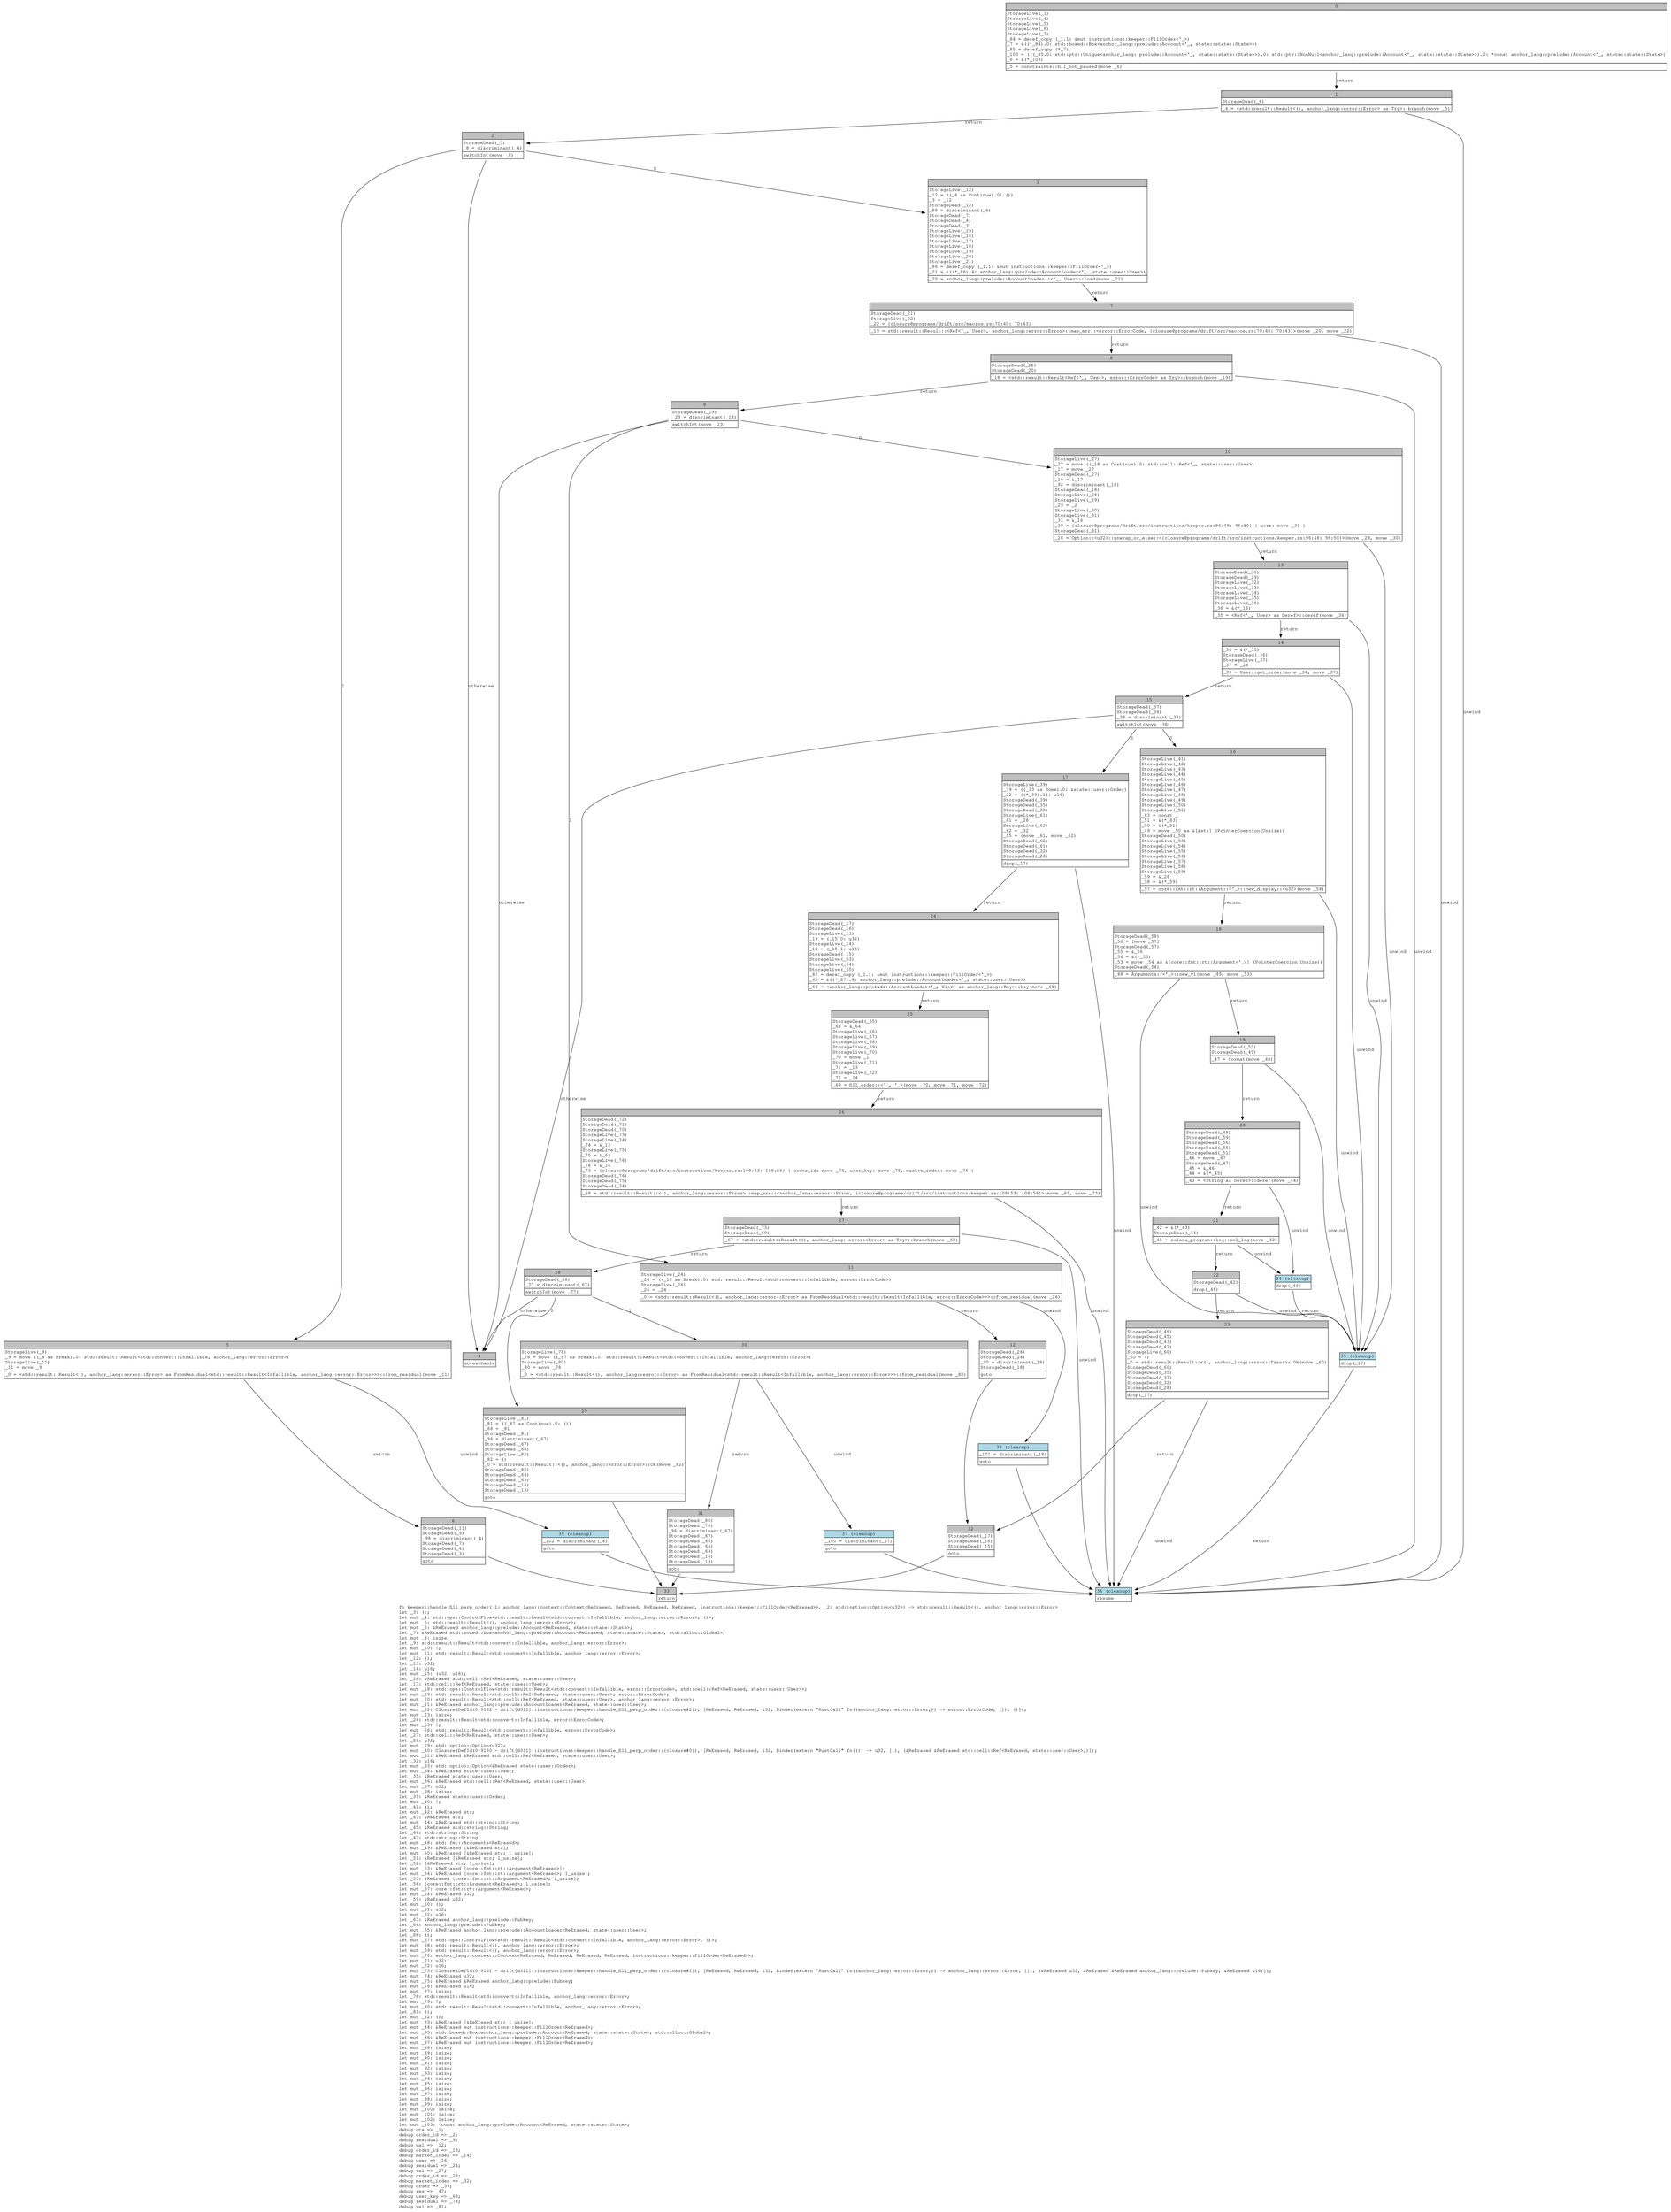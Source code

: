 digraph Mir_0_9157 {
    graph [fontname="Courier, monospace"];
    node [fontname="Courier, monospace"];
    edge [fontname="Courier, monospace"];
    label=<fn keeper::handle_fill_perp_order(_1: anchor_lang::context::Context&lt;ReErased, ReErased, ReErased, ReErased, instructions::keeper::FillOrder&lt;ReErased&gt;&gt;, _2: std::option::Option&lt;u32&gt;) -&gt; std::result::Result&lt;(), anchor_lang::error::Error&gt;<br align="left"/>let _3: ();<br align="left"/>let mut _4: std::ops::ControlFlow&lt;std::result::Result&lt;std::convert::Infallible, anchor_lang::error::Error&gt;, ()&gt;;<br align="left"/>let mut _5: std::result::Result&lt;(), anchor_lang::error::Error&gt;;<br align="left"/>let mut _6: &amp;ReErased anchor_lang::prelude::Account&lt;ReErased, state::state::State&gt;;<br align="left"/>let _7: &amp;ReErased std::boxed::Box&lt;anchor_lang::prelude::Account&lt;ReErased, state::state::State&gt;, std::alloc::Global&gt;;<br align="left"/>let mut _8: isize;<br align="left"/>let _9: std::result::Result&lt;std::convert::Infallible, anchor_lang::error::Error&gt;;<br align="left"/>let mut _10: !;<br align="left"/>let mut _11: std::result::Result&lt;std::convert::Infallible, anchor_lang::error::Error&gt;;<br align="left"/>let _12: ();<br align="left"/>let _13: u32;<br align="left"/>let _14: u16;<br align="left"/>let mut _15: (u32, u16);<br align="left"/>let _16: &amp;ReErased std::cell::Ref&lt;ReErased, state::user::User&gt;;<br align="left"/>let _17: std::cell::Ref&lt;ReErased, state::user::User&gt;;<br align="left"/>let mut _18: std::ops::ControlFlow&lt;std::result::Result&lt;std::convert::Infallible, error::ErrorCode&gt;, std::cell::Ref&lt;ReErased, state::user::User&gt;&gt;;<br align="left"/>let mut _19: std::result::Result&lt;std::cell::Ref&lt;ReErased, state::user::User&gt;, error::ErrorCode&gt;;<br align="left"/>let mut _20: std::result::Result&lt;std::cell::Ref&lt;ReErased, state::user::User&gt;, anchor_lang::error::Error&gt;;<br align="left"/>let mut _21: &amp;ReErased anchor_lang::prelude::AccountLoader&lt;ReErased, state::user::User&gt;;<br align="left"/>let mut _22: Closure(DefId(0:9162 ~ drift[d311]::instructions::keeper::handle_fill_perp_order::{closure#2}), [ReErased, ReErased, i32, Binder(extern &quot;RustCall&quot; fn((anchor_lang::error::Error,)) -&gt; error::ErrorCode, []), ()]);<br align="left"/>let mut _23: isize;<br align="left"/>let _24: std::result::Result&lt;std::convert::Infallible, error::ErrorCode&gt;;<br align="left"/>let mut _25: !;<br align="left"/>let mut _26: std::result::Result&lt;std::convert::Infallible, error::ErrorCode&gt;;<br align="left"/>let _27: std::cell::Ref&lt;ReErased, state::user::User&gt;;<br align="left"/>let _28: u32;<br align="left"/>let mut _29: std::option::Option&lt;u32&gt;;<br align="left"/>let mut _30: Closure(DefId(0:9160 ~ drift[d311]::instructions::keeper::handle_fill_perp_order::{closure#0}), [ReErased, ReErased, i32, Binder(extern &quot;RustCall&quot; fn(()) -&gt; u32, []), (&amp;ReErased &amp;ReErased std::cell::Ref&lt;ReErased, state::user::User&gt;,)]);<br align="left"/>let mut _31: &amp;ReErased &amp;ReErased std::cell::Ref&lt;ReErased, state::user::User&gt;;<br align="left"/>let _32: u16;<br align="left"/>let mut _33: std::option::Option&lt;&amp;ReErased state::user::Order&gt;;<br align="left"/>let mut _34: &amp;ReErased state::user::User;<br align="left"/>let _35: &amp;ReErased state::user::User;<br align="left"/>let mut _36: &amp;ReErased std::cell::Ref&lt;ReErased, state::user::User&gt;;<br align="left"/>let mut _37: u32;<br align="left"/>let mut _38: isize;<br align="left"/>let _39: &amp;ReErased state::user::Order;<br align="left"/>let mut _40: !;<br align="left"/>let _41: ();<br align="left"/>let mut _42: &amp;ReErased str;<br align="left"/>let _43: &amp;ReErased str;<br align="left"/>let mut _44: &amp;ReErased std::string::String;<br align="left"/>let _45: &amp;ReErased std::string::String;<br align="left"/>let _46: std::string::String;<br align="left"/>let _47: std::string::String;<br align="left"/>let mut _48: std::fmt::Arguments&lt;ReErased&gt;;<br align="left"/>let mut _49: &amp;ReErased [&amp;ReErased str];<br align="left"/>let mut _50: &amp;ReErased [&amp;ReErased str; 1_usize];<br align="left"/>let _51: &amp;ReErased [&amp;ReErased str; 1_usize];<br align="left"/>let _52: [&amp;ReErased str; 1_usize];<br align="left"/>let mut _53: &amp;ReErased [core::fmt::rt::Argument&lt;ReErased&gt;];<br align="left"/>let mut _54: &amp;ReErased [core::fmt::rt::Argument&lt;ReErased&gt;; 1_usize];<br align="left"/>let _55: &amp;ReErased [core::fmt::rt::Argument&lt;ReErased&gt;; 1_usize];<br align="left"/>let _56: [core::fmt::rt::Argument&lt;ReErased&gt;; 1_usize];<br align="left"/>let mut _57: core::fmt::rt::Argument&lt;ReErased&gt;;<br align="left"/>let mut _58: &amp;ReErased u32;<br align="left"/>let _59: &amp;ReErased u32;<br align="left"/>let mut _60: ();<br align="left"/>let mut _61: u32;<br align="left"/>let mut _62: u16;<br align="left"/>let _63: &amp;ReErased anchor_lang::prelude::Pubkey;<br align="left"/>let _64: anchor_lang::prelude::Pubkey;<br align="left"/>let mut _65: &amp;ReErased anchor_lang::prelude::AccountLoader&lt;ReErased, state::user::User&gt;;<br align="left"/>let _66: ();<br align="left"/>let mut _67: std::ops::ControlFlow&lt;std::result::Result&lt;std::convert::Infallible, anchor_lang::error::Error&gt;, ()&gt;;<br align="left"/>let mut _68: std::result::Result&lt;(), anchor_lang::error::Error&gt;;<br align="left"/>let mut _69: std::result::Result&lt;(), anchor_lang::error::Error&gt;;<br align="left"/>let mut _70: anchor_lang::context::Context&lt;ReErased, ReErased, ReErased, ReErased, instructions::keeper::FillOrder&lt;ReErased&gt;&gt;;<br align="left"/>let mut _71: u32;<br align="left"/>let mut _72: u16;<br align="left"/>let mut _73: Closure(DefId(0:9161 ~ drift[d311]::instructions::keeper::handle_fill_perp_order::{closure#1}), [ReErased, ReErased, i32, Binder(extern &quot;RustCall&quot; fn((anchor_lang::error::Error,)) -&gt; anchor_lang::error::Error, []), (&amp;ReErased u32, &amp;ReErased &amp;ReErased anchor_lang::prelude::Pubkey, &amp;ReErased u16)]);<br align="left"/>let mut _74: &amp;ReErased u32;<br align="left"/>let mut _75: &amp;ReErased &amp;ReErased anchor_lang::prelude::Pubkey;<br align="left"/>let mut _76: &amp;ReErased u16;<br align="left"/>let mut _77: isize;<br align="left"/>let _78: std::result::Result&lt;std::convert::Infallible, anchor_lang::error::Error&gt;;<br align="left"/>let mut _79: !;<br align="left"/>let mut _80: std::result::Result&lt;std::convert::Infallible, anchor_lang::error::Error&gt;;<br align="left"/>let _81: ();<br align="left"/>let mut _82: ();<br align="left"/>let mut _83: &amp;ReErased [&amp;ReErased str; 1_usize];<br align="left"/>let mut _84: &amp;ReErased mut instructions::keeper::FillOrder&lt;ReErased&gt;;<br align="left"/>let mut _85: std::boxed::Box&lt;anchor_lang::prelude::Account&lt;ReErased, state::state::State&gt;, std::alloc::Global&gt;;<br align="left"/>let mut _86: &amp;ReErased mut instructions::keeper::FillOrder&lt;ReErased&gt;;<br align="left"/>let mut _87: &amp;ReErased mut instructions::keeper::FillOrder&lt;ReErased&gt;;<br align="left"/>let mut _88: isize;<br align="left"/>let mut _89: isize;<br align="left"/>let mut _90: isize;<br align="left"/>let mut _91: isize;<br align="left"/>let mut _92: isize;<br align="left"/>let mut _93: isize;<br align="left"/>let mut _94: isize;<br align="left"/>let mut _95: isize;<br align="left"/>let mut _96: isize;<br align="left"/>let mut _97: isize;<br align="left"/>let mut _98: isize;<br align="left"/>let mut _99: isize;<br align="left"/>let mut _100: isize;<br align="left"/>let mut _101: isize;<br align="left"/>let mut _102: isize;<br align="left"/>let mut _103: *const anchor_lang::prelude::Account&lt;ReErased, state::state::State&gt;;<br align="left"/>debug ctx =&gt; _1;<br align="left"/>debug order_id =&gt; _2;<br align="left"/>debug residual =&gt; _9;<br align="left"/>debug val =&gt; _12;<br align="left"/>debug order_id =&gt; _13;<br align="left"/>debug market_index =&gt; _14;<br align="left"/>debug user =&gt; _16;<br align="left"/>debug residual =&gt; _24;<br align="left"/>debug val =&gt; _27;<br align="left"/>debug order_id =&gt; _28;<br align="left"/>debug market_index =&gt; _32;<br align="left"/>debug order =&gt; _39;<br align="left"/>debug res =&gt; _47;<br align="left"/>debug user_key =&gt; _63;<br align="left"/>debug residual =&gt; _78;<br align="left"/>debug val =&gt; _81;<br align="left"/>>;
    bb0__0_9157 [shape="none", label=<<table border="0" cellborder="1" cellspacing="0"><tr><td bgcolor="gray" align="center" colspan="1">0</td></tr><tr><td align="left" balign="left">StorageLive(_3)<br/>StorageLive(_4)<br/>StorageLive(_5)<br/>StorageLive(_6)<br/>StorageLive(_7)<br/>_84 = deref_copy (_1.1: &amp;mut instructions::keeper::FillOrder&lt;'_&gt;)<br/>_7 = &amp;((*_84).0: std::boxed::Box&lt;anchor_lang::prelude::Account&lt;'_, state::state::State&gt;&gt;)<br/>_85 = deref_copy (*_7)<br/>_103 = (((_85.0: std::ptr::Unique&lt;anchor_lang::prelude::Account&lt;'_, state::state::State&gt;&gt;).0: std::ptr::NonNull&lt;anchor_lang::prelude::Account&lt;'_, state::state::State&gt;&gt;).0: *const anchor_lang::prelude::Account&lt;'_, state::state::State&gt;)<br/>_6 = &amp;(*_103)<br/></td></tr><tr><td align="left">_5 = constraints::fill_not_paused(move _6)</td></tr></table>>];
    bb1__0_9157 [shape="none", label=<<table border="0" cellborder="1" cellspacing="0"><tr><td bgcolor="gray" align="center" colspan="1">1</td></tr><tr><td align="left" balign="left">StorageDead(_6)<br/></td></tr><tr><td align="left">_4 = &lt;std::result::Result&lt;(), anchor_lang::error::Error&gt; as Try&gt;::branch(move _5)</td></tr></table>>];
    bb2__0_9157 [shape="none", label=<<table border="0" cellborder="1" cellspacing="0"><tr><td bgcolor="gray" align="center" colspan="1">2</td></tr><tr><td align="left" balign="left">StorageDead(_5)<br/>_8 = discriminant(_4)<br/></td></tr><tr><td align="left">switchInt(move _8)</td></tr></table>>];
    bb3__0_9157 [shape="none", label=<<table border="0" cellborder="1" cellspacing="0"><tr><td bgcolor="gray" align="center" colspan="1">3</td></tr><tr><td align="left" balign="left">StorageLive(_12)<br/>_12 = ((_4 as Continue).0: ())<br/>_3 = _12<br/>StorageDead(_12)<br/>_88 = discriminant(_4)<br/>StorageDead(_7)<br/>StorageDead(_4)<br/>StorageDead(_3)<br/>StorageLive(_15)<br/>StorageLive(_16)<br/>StorageLive(_17)<br/>StorageLive(_18)<br/>StorageLive(_19)<br/>StorageLive(_20)<br/>StorageLive(_21)<br/>_86 = deref_copy (_1.1: &amp;mut instructions::keeper::FillOrder&lt;'_&gt;)<br/>_21 = &amp;((*_86).4: anchor_lang::prelude::AccountLoader&lt;'_, state::user::User&gt;)<br/></td></tr><tr><td align="left">_20 = anchor_lang::prelude::AccountLoader::&lt;'_, User&gt;::load(move _21)</td></tr></table>>];
    bb4__0_9157 [shape="none", label=<<table border="0" cellborder="1" cellspacing="0"><tr><td bgcolor="gray" align="center" colspan="1">4</td></tr><tr><td align="left">unreachable</td></tr></table>>];
    bb5__0_9157 [shape="none", label=<<table border="0" cellborder="1" cellspacing="0"><tr><td bgcolor="gray" align="center" colspan="1">5</td></tr><tr><td align="left" balign="left">StorageLive(_9)<br/>_9 = move ((_4 as Break).0: std::result::Result&lt;std::convert::Infallible, anchor_lang::error::Error&gt;)<br/>StorageLive(_11)<br/>_11 = move _9<br/></td></tr><tr><td align="left">_0 = &lt;std::result::Result&lt;(), anchor_lang::error::Error&gt; as FromResidual&lt;std::result::Result&lt;Infallible, anchor_lang::error::Error&gt;&gt;&gt;::from_residual(move _11)</td></tr></table>>];
    bb6__0_9157 [shape="none", label=<<table border="0" cellborder="1" cellspacing="0"><tr><td bgcolor="gray" align="center" colspan="1">6</td></tr><tr><td align="left" balign="left">StorageDead(_11)<br/>StorageDead(_9)<br/>_98 = discriminant(_4)<br/>StorageDead(_7)<br/>StorageDead(_4)<br/>StorageDead(_3)<br/></td></tr><tr><td align="left">goto</td></tr></table>>];
    bb7__0_9157 [shape="none", label=<<table border="0" cellborder="1" cellspacing="0"><tr><td bgcolor="gray" align="center" colspan="1">7</td></tr><tr><td align="left" balign="left">StorageDead(_21)<br/>StorageLive(_22)<br/>_22 = {closure@programs/drift/src/macros.rs:70:40: 70:43}<br/></td></tr><tr><td align="left">_19 = std::result::Result::&lt;Ref&lt;'_, User&gt;, anchor_lang::error::Error&gt;::map_err::&lt;error::ErrorCode, {closure@programs/drift/src/macros.rs:70:40: 70:43}&gt;(move _20, move _22)</td></tr></table>>];
    bb8__0_9157 [shape="none", label=<<table border="0" cellborder="1" cellspacing="0"><tr><td bgcolor="gray" align="center" colspan="1">8</td></tr><tr><td align="left" balign="left">StorageDead(_22)<br/>StorageDead(_20)<br/></td></tr><tr><td align="left">_18 = &lt;std::result::Result&lt;Ref&lt;'_, User&gt;, error::ErrorCode&gt; as Try&gt;::branch(move _19)</td></tr></table>>];
    bb9__0_9157 [shape="none", label=<<table border="0" cellborder="1" cellspacing="0"><tr><td bgcolor="gray" align="center" colspan="1">9</td></tr><tr><td align="left" balign="left">StorageDead(_19)<br/>_23 = discriminant(_18)<br/></td></tr><tr><td align="left">switchInt(move _23)</td></tr></table>>];
    bb10__0_9157 [shape="none", label=<<table border="0" cellborder="1" cellspacing="0"><tr><td bgcolor="gray" align="center" colspan="1">10</td></tr><tr><td align="left" balign="left">StorageLive(_27)<br/>_27 = move ((_18 as Continue).0: std::cell::Ref&lt;'_, state::user::User&gt;)<br/>_17 = move _27<br/>StorageDead(_27)<br/>_16 = &amp;_17<br/>_92 = discriminant(_18)<br/>StorageDead(_18)<br/>StorageLive(_28)<br/>StorageLive(_29)<br/>_29 = _2<br/>StorageLive(_30)<br/>StorageLive(_31)<br/>_31 = &amp;_16<br/>_30 = {closure@programs/drift/src/instructions/keeper.rs:96:48: 96:50} { user: move _31 }<br/>StorageDead(_31)<br/></td></tr><tr><td align="left">_28 = Option::&lt;u32&gt;::unwrap_or_else::&lt;{closure@programs/drift/src/instructions/keeper.rs:96:48: 96:50}&gt;(move _29, move _30)</td></tr></table>>];
    bb11__0_9157 [shape="none", label=<<table border="0" cellborder="1" cellspacing="0"><tr><td bgcolor="gray" align="center" colspan="1">11</td></tr><tr><td align="left" balign="left">StorageLive(_24)<br/>_24 = ((_18 as Break).0: std::result::Result&lt;std::convert::Infallible, error::ErrorCode&gt;)<br/>StorageLive(_26)<br/>_26 = _24<br/></td></tr><tr><td align="left">_0 = &lt;std::result::Result&lt;(), anchor_lang::error::Error&gt; as FromResidual&lt;std::result::Result&lt;Infallible, error::ErrorCode&gt;&gt;&gt;::from_residual(move _26)</td></tr></table>>];
    bb12__0_9157 [shape="none", label=<<table border="0" cellborder="1" cellspacing="0"><tr><td bgcolor="gray" align="center" colspan="1">12</td></tr><tr><td align="left" balign="left">StorageDead(_26)<br/>StorageDead(_24)<br/>_90 = discriminant(_18)<br/>StorageDead(_18)<br/></td></tr><tr><td align="left">goto</td></tr></table>>];
    bb13__0_9157 [shape="none", label=<<table border="0" cellborder="1" cellspacing="0"><tr><td bgcolor="gray" align="center" colspan="1">13</td></tr><tr><td align="left" balign="left">StorageDead(_30)<br/>StorageDead(_29)<br/>StorageLive(_32)<br/>StorageLive(_33)<br/>StorageLive(_34)<br/>StorageLive(_35)<br/>StorageLive(_36)<br/>_36 = &amp;(*_16)<br/></td></tr><tr><td align="left">_35 = &lt;Ref&lt;'_, User&gt; as Deref&gt;::deref(move _36)</td></tr></table>>];
    bb14__0_9157 [shape="none", label=<<table border="0" cellborder="1" cellspacing="0"><tr><td bgcolor="gray" align="center" colspan="1">14</td></tr><tr><td align="left" balign="left">_34 = &amp;(*_35)<br/>StorageDead(_36)<br/>StorageLive(_37)<br/>_37 = _28<br/></td></tr><tr><td align="left">_33 = User::get_order(move _34, move _37)</td></tr></table>>];
    bb15__0_9157 [shape="none", label=<<table border="0" cellborder="1" cellspacing="0"><tr><td bgcolor="gray" align="center" colspan="1">15</td></tr><tr><td align="left" balign="left">StorageDead(_37)<br/>StorageDead(_34)<br/>_38 = discriminant(_33)<br/></td></tr><tr><td align="left">switchInt(move _38)</td></tr></table>>];
    bb16__0_9157 [shape="none", label=<<table border="0" cellborder="1" cellspacing="0"><tr><td bgcolor="gray" align="center" colspan="1">16</td></tr><tr><td align="left" balign="left">StorageLive(_41)<br/>StorageLive(_42)<br/>StorageLive(_43)<br/>StorageLive(_44)<br/>StorageLive(_45)<br/>StorageLive(_46)<br/>StorageLive(_47)<br/>StorageLive(_48)<br/>StorageLive(_49)<br/>StorageLive(_50)<br/>StorageLive(_51)<br/>_83 = const _<br/>_51 = &amp;(*_83)<br/>_50 = &amp;(*_51)<br/>_49 = move _50 as &amp;[&amp;str] (PointerCoercion(Unsize))<br/>StorageDead(_50)<br/>StorageLive(_53)<br/>StorageLive(_54)<br/>StorageLive(_55)<br/>StorageLive(_56)<br/>StorageLive(_57)<br/>StorageLive(_58)<br/>StorageLive(_59)<br/>_59 = &amp;_28<br/>_58 = &amp;(*_59)<br/></td></tr><tr><td align="left">_57 = core::fmt::rt::Argument::&lt;'_&gt;::new_display::&lt;u32&gt;(move _58)</td></tr></table>>];
    bb17__0_9157 [shape="none", label=<<table border="0" cellborder="1" cellspacing="0"><tr><td bgcolor="gray" align="center" colspan="1">17</td></tr><tr><td align="left" balign="left">StorageLive(_39)<br/>_39 = ((_33 as Some).0: &amp;state::user::Order)<br/>_32 = ((*_39).11: u16)<br/>StorageDead(_39)<br/>StorageDead(_35)<br/>StorageDead(_33)<br/>StorageLive(_61)<br/>_61 = _28<br/>StorageLive(_62)<br/>_62 = _32<br/>_15 = (move _61, move _62)<br/>StorageDead(_62)<br/>StorageDead(_61)<br/>StorageDead(_32)<br/>StorageDead(_28)<br/></td></tr><tr><td align="left">drop(_17)</td></tr></table>>];
    bb18__0_9157 [shape="none", label=<<table border="0" cellborder="1" cellspacing="0"><tr><td bgcolor="gray" align="center" colspan="1">18</td></tr><tr><td align="left" balign="left">StorageDead(_58)<br/>_56 = [move _57]<br/>StorageDead(_57)<br/>_55 = &amp;_56<br/>_54 = &amp;(*_55)<br/>_53 = move _54 as &amp;[core::fmt::rt::Argument&lt;'_&gt;] (PointerCoercion(Unsize))<br/>StorageDead(_54)<br/></td></tr><tr><td align="left">_48 = Arguments::&lt;'_&gt;::new_v1(move _49, move _53)</td></tr></table>>];
    bb19__0_9157 [shape="none", label=<<table border="0" cellborder="1" cellspacing="0"><tr><td bgcolor="gray" align="center" colspan="1">19</td></tr><tr><td align="left" balign="left">StorageDead(_53)<br/>StorageDead(_49)<br/></td></tr><tr><td align="left">_47 = format(move _48)</td></tr></table>>];
    bb20__0_9157 [shape="none", label=<<table border="0" cellborder="1" cellspacing="0"><tr><td bgcolor="gray" align="center" colspan="1">20</td></tr><tr><td align="left" balign="left">StorageDead(_48)<br/>StorageDead(_59)<br/>StorageDead(_56)<br/>StorageDead(_55)<br/>StorageDead(_51)<br/>_46 = move _47<br/>StorageDead(_47)<br/>_45 = &amp;_46<br/>_44 = &amp;(*_45)<br/></td></tr><tr><td align="left">_43 = &lt;String as Deref&gt;::deref(move _44)</td></tr></table>>];
    bb21__0_9157 [shape="none", label=<<table border="0" cellborder="1" cellspacing="0"><tr><td bgcolor="gray" align="center" colspan="1">21</td></tr><tr><td align="left" balign="left">_42 = &amp;(*_43)<br/>StorageDead(_44)<br/></td></tr><tr><td align="left">_41 = solana_program::log::sol_log(move _42)</td></tr></table>>];
    bb22__0_9157 [shape="none", label=<<table border="0" cellborder="1" cellspacing="0"><tr><td bgcolor="gray" align="center" colspan="1">22</td></tr><tr><td align="left" balign="left">StorageDead(_42)<br/></td></tr><tr><td align="left">drop(_46)</td></tr></table>>];
    bb23__0_9157 [shape="none", label=<<table border="0" cellborder="1" cellspacing="0"><tr><td bgcolor="gray" align="center" colspan="1">23</td></tr><tr><td align="left" balign="left">StorageDead(_46)<br/>StorageDead(_45)<br/>StorageDead(_43)<br/>StorageDead(_41)<br/>StorageLive(_60)<br/>_60 = ()<br/>_0 = std::result::Result::&lt;(), anchor_lang::error::Error&gt;::Ok(move _60)<br/>StorageDead(_60)<br/>StorageDead(_35)<br/>StorageDead(_33)<br/>StorageDead(_32)<br/>StorageDead(_28)<br/></td></tr><tr><td align="left">drop(_17)</td></tr></table>>];
    bb24__0_9157 [shape="none", label=<<table border="0" cellborder="1" cellspacing="0"><tr><td bgcolor="gray" align="center" colspan="1">24</td></tr><tr><td align="left" balign="left">StorageDead(_17)<br/>StorageDead(_16)<br/>StorageLive(_13)<br/>_13 = (_15.0: u32)<br/>StorageLive(_14)<br/>_14 = (_15.1: u16)<br/>StorageDead(_15)<br/>StorageLive(_63)<br/>StorageLive(_64)<br/>StorageLive(_65)<br/>_87 = deref_copy (_1.1: &amp;mut instructions::keeper::FillOrder&lt;'_&gt;)<br/>_65 = &amp;((*_87).4: anchor_lang::prelude::AccountLoader&lt;'_, state::user::User&gt;)<br/></td></tr><tr><td align="left">_64 = &lt;anchor_lang::prelude::AccountLoader&lt;'_, User&gt; as anchor_lang::Key&gt;::key(move _65)</td></tr></table>>];
    bb25__0_9157 [shape="none", label=<<table border="0" cellborder="1" cellspacing="0"><tr><td bgcolor="gray" align="center" colspan="1">25</td></tr><tr><td align="left" balign="left">StorageDead(_65)<br/>_63 = &amp;_64<br/>StorageLive(_66)<br/>StorageLive(_67)<br/>StorageLive(_68)<br/>StorageLive(_69)<br/>StorageLive(_70)<br/>_70 = move _1<br/>StorageLive(_71)<br/>_71 = _13<br/>StorageLive(_72)<br/>_72 = _14<br/></td></tr><tr><td align="left">_69 = fill_order::&lt;'_, '_&gt;(move _70, move _71, move _72)</td></tr></table>>];
    bb26__0_9157 [shape="none", label=<<table border="0" cellborder="1" cellspacing="0"><tr><td bgcolor="gray" align="center" colspan="1">26</td></tr><tr><td align="left" balign="left">StorageDead(_72)<br/>StorageDead(_71)<br/>StorageDead(_70)<br/>StorageLive(_73)<br/>StorageLive(_74)<br/>_74 = &amp;_13<br/>StorageLive(_75)<br/>_75 = &amp;_63<br/>StorageLive(_76)<br/>_76 = &amp;_14<br/>_73 = {closure@programs/drift/src/instructions/keeper.rs:108:53: 108:56} { order_id: move _74, user_key: move _75, market_index: move _76 }<br/>StorageDead(_76)<br/>StorageDead(_75)<br/>StorageDead(_74)<br/></td></tr><tr><td align="left">_68 = std::result::Result::&lt;(), anchor_lang::error::Error&gt;::map_err::&lt;anchor_lang::error::Error, {closure@programs/drift/src/instructions/keeper.rs:108:53: 108:56}&gt;(move _69, move _73)</td></tr></table>>];
    bb27__0_9157 [shape="none", label=<<table border="0" cellborder="1" cellspacing="0"><tr><td bgcolor="gray" align="center" colspan="1">27</td></tr><tr><td align="left" balign="left">StorageDead(_73)<br/>StorageDead(_69)<br/></td></tr><tr><td align="left">_67 = &lt;std::result::Result&lt;(), anchor_lang::error::Error&gt; as Try&gt;::branch(move _68)</td></tr></table>>];
    bb28__0_9157 [shape="none", label=<<table border="0" cellborder="1" cellspacing="0"><tr><td bgcolor="gray" align="center" colspan="1">28</td></tr><tr><td align="left" balign="left">StorageDead(_68)<br/>_77 = discriminant(_67)<br/></td></tr><tr><td align="left">switchInt(move _77)</td></tr></table>>];
    bb29__0_9157 [shape="none", label=<<table border="0" cellborder="1" cellspacing="0"><tr><td bgcolor="gray" align="center" colspan="1">29</td></tr><tr><td align="left" balign="left">StorageLive(_81)<br/>_81 = ((_67 as Continue).0: ())<br/>_66 = _81<br/>StorageDead(_81)<br/>_94 = discriminant(_67)<br/>StorageDead(_67)<br/>StorageDead(_66)<br/>StorageLive(_82)<br/>_82 = ()<br/>_0 = std::result::Result::&lt;(), anchor_lang::error::Error&gt;::Ok(move _82)<br/>StorageDead(_82)<br/>StorageDead(_64)<br/>StorageDead(_63)<br/>StorageDead(_14)<br/>StorageDead(_13)<br/></td></tr><tr><td align="left">goto</td></tr></table>>];
    bb30__0_9157 [shape="none", label=<<table border="0" cellborder="1" cellspacing="0"><tr><td bgcolor="gray" align="center" colspan="1">30</td></tr><tr><td align="left" balign="left">StorageLive(_78)<br/>_78 = move ((_67 as Break).0: std::result::Result&lt;std::convert::Infallible, anchor_lang::error::Error&gt;)<br/>StorageLive(_80)<br/>_80 = move _78<br/></td></tr><tr><td align="left">_0 = &lt;std::result::Result&lt;(), anchor_lang::error::Error&gt; as FromResidual&lt;std::result::Result&lt;Infallible, anchor_lang::error::Error&gt;&gt;&gt;::from_residual(move _80)</td></tr></table>>];
    bb31__0_9157 [shape="none", label=<<table border="0" cellborder="1" cellspacing="0"><tr><td bgcolor="gray" align="center" colspan="1">31</td></tr><tr><td align="left" balign="left">StorageDead(_80)<br/>StorageDead(_78)<br/>_96 = discriminant(_67)<br/>StorageDead(_67)<br/>StorageDead(_66)<br/>StorageDead(_64)<br/>StorageDead(_63)<br/>StorageDead(_14)<br/>StorageDead(_13)<br/></td></tr><tr><td align="left">goto</td></tr></table>>];
    bb32__0_9157 [shape="none", label=<<table border="0" cellborder="1" cellspacing="0"><tr><td bgcolor="gray" align="center" colspan="1">32</td></tr><tr><td align="left" balign="left">StorageDead(_17)<br/>StorageDead(_16)<br/>StorageDead(_15)<br/></td></tr><tr><td align="left">goto</td></tr></table>>];
    bb33__0_9157 [shape="none", label=<<table border="0" cellborder="1" cellspacing="0"><tr><td bgcolor="gray" align="center" colspan="1">33</td></tr><tr><td align="left">return</td></tr></table>>];
    bb34__0_9157 [shape="none", label=<<table border="0" cellborder="1" cellspacing="0"><tr><td bgcolor="lightblue" align="center" colspan="1">34 (cleanup)</td></tr><tr><td align="left">drop(_46)</td></tr></table>>];
    bb35__0_9157 [shape="none", label=<<table border="0" cellborder="1" cellspacing="0"><tr><td bgcolor="lightblue" align="center" colspan="1">35 (cleanup)</td></tr><tr><td align="left">drop(_17)</td></tr></table>>];
    bb36__0_9157 [shape="none", label=<<table border="0" cellborder="1" cellspacing="0"><tr><td bgcolor="lightblue" align="center" colspan="1">36 (cleanup)</td></tr><tr><td align="left">resume</td></tr></table>>];
    bb37__0_9157 [shape="none", label=<<table border="0" cellborder="1" cellspacing="0"><tr><td bgcolor="lightblue" align="center" colspan="1">37 (cleanup)</td></tr><tr><td align="left" balign="left">_100 = discriminant(_67)<br/></td></tr><tr><td align="left">goto</td></tr></table>>];
    bb38__0_9157 [shape="none", label=<<table border="0" cellborder="1" cellspacing="0"><tr><td bgcolor="lightblue" align="center" colspan="1">38 (cleanup)</td></tr><tr><td align="left" balign="left">_101 = discriminant(_18)<br/></td></tr><tr><td align="left">goto</td></tr></table>>];
    bb39__0_9157 [shape="none", label=<<table border="0" cellborder="1" cellspacing="0"><tr><td bgcolor="lightblue" align="center" colspan="1">39 (cleanup)</td></tr><tr><td align="left" balign="left">_102 = discriminant(_4)<br/></td></tr><tr><td align="left">goto</td></tr></table>>];
    bb0__0_9157 -> bb1__0_9157 [label="return"];
    bb1__0_9157 -> bb2__0_9157 [label="return"];
    bb1__0_9157 -> bb36__0_9157 [label="unwind"];
    bb2__0_9157 -> bb3__0_9157 [label="0"];
    bb2__0_9157 -> bb5__0_9157 [label="1"];
    bb2__0_9157 -> bb4__0_9157 [label="otherwise"];
    bb3__0_9157 -> bb7__0_9157 [label="return"];
    bb5__0_9157 -> bb6__0_9157 [label="return"];
    bb5__0_9157 -> bb39__0_9157 [label="unwind"];
    bb6__0_9157 -> bb33__0_9157 [label=""];
    bb7__0_9157 -> bb8__0_9157 [label="return"];
    bb7__0_9157 -> bb36__0_9157 [label="unwind"];
    bb8__0_9157 -> bb9__0_9157 [label="return"];
    bb8__0_9157 -> bb36__0_9157 [label="unwind"];
    bb9__0_9157 -> bb10__0_9157 [label="0"];
    bb9__0_9157 -> bb11__0_9157 [label="1"];
    bb9__0_9157 -> bb4__0_9157 [label="otherwise"];
    bb10__0_9157 -> bb13__0_9157 [label="return"];
    bb10__0_9157 -> bb35__0_9157 [label="unwind"];
    bb11__0_9157 -> bb12__0_9157 [label="return"];
    bb11__0_9157 -> bb38__0_9157 [label="unwind"];
    bb12__0_9157 -> bb32__0_9157 [label=""];
    bb13__0_9157 -> bb14__0_9157 [label="return"];
    bb13__0_9157 -> bb35__0_9157 [label="unwind"];
    bb14__0_9157 -> bb15__0_9157 [label="return"];
    bb14__0_9157 -> bb35__0_9157 [label="unwind"];
    bb15__0_9157 -> bb16__0_9157 [label="0"];
    bb15__0_9157 -> bb17__0_9157 [label="1"];
    bb15__0_9157 -> bb4__0_9157 [label="otherwise"];
    bb16__0_9157 -> bb18__0_9157 [label="return"];
    bb16__0_9157 -> bb35__0_9157 [label="unwind"];
    bb17__0_9157 -> bb24__0_9157 [label="return"];
    bb17__0_9157 -> bb36__0_9157 [label="unwind"];
    bb18__0_9157 -> bb19__0_9157 [label="return"];
    bb18__0_9157 -> bb35__0_9157 [label="unwind"];
    bb19__0_9157 -> bb20__0_9157 [label="return"];
    bb19__0_9157 -> bb35__0_9157 [label="unwind"];
    bb20__0_9157 -> bb21__0_9157 [label="return"];
    bb20__0_9157 -> bb34__0_9157 [label="unwind"];
    bb21__0_9157 -> bb22__0_9157 [label="return"];
    bb21__0_9157 -> bb34__0_9157 [label="unwind"];
    bb22__0_9157 -> bb23__0_9157 [label="return"];
    bb22__0_9157 -> bb35__0_9157 [label="unwind"];
    bb23__0_9157 -> bb32__0_9157 [label="return"];
    bb23__0_9157 -> bb36__0_9157 [label="unwind"];
    bb24__0_9157 -> bb25__0_9157 [label="return"];
    bb25__0_9157 -> bb26__0_9157 [label="return"];
    bb26__0_9157 -> bb27__0_9157 [label="return"];
    bb26__0_9157 -> bb36__0_9157 [label="unwind"];
    bb27__0_9157 -> bb28__0_9157 [label="return"];
    bb27__0_9157 -> bb36__0_9157 [label="unwind"];
    bb28__0_9157 -> bb29__0_9157 [label="0"];
    bb28__0_9157 -> bb30__0_9157 [label="1"];
    bb28__0_9157 -> bb4__0_9157 [label="otherwise"];
    bb29__0_9157 -> bb33__0_9157 [label=""];
    bb30__0_9157 -> bb31__0_9157 [label="return"];
    bb30__0_9157 -> bb37__0_9157 [label="unwind"];
    bb31__0_9157 -> bb33__0_9157 [label=""];
    bb32__0_9157 -> bb33__0_9157 [label=""];
    bb34__0_9157 -> bb35__0_9157 [label="return"];
    bb35__0_9157 -> bb36__0_9157 [label="return"];
    bb37__0_9157 -> bb36__0_9157 [label=""];
    bb38__0_9157 -> bb36__0_9157 [label=""];
    bb39__0_9157 -> bb36__0_9157 [label=""];
}
